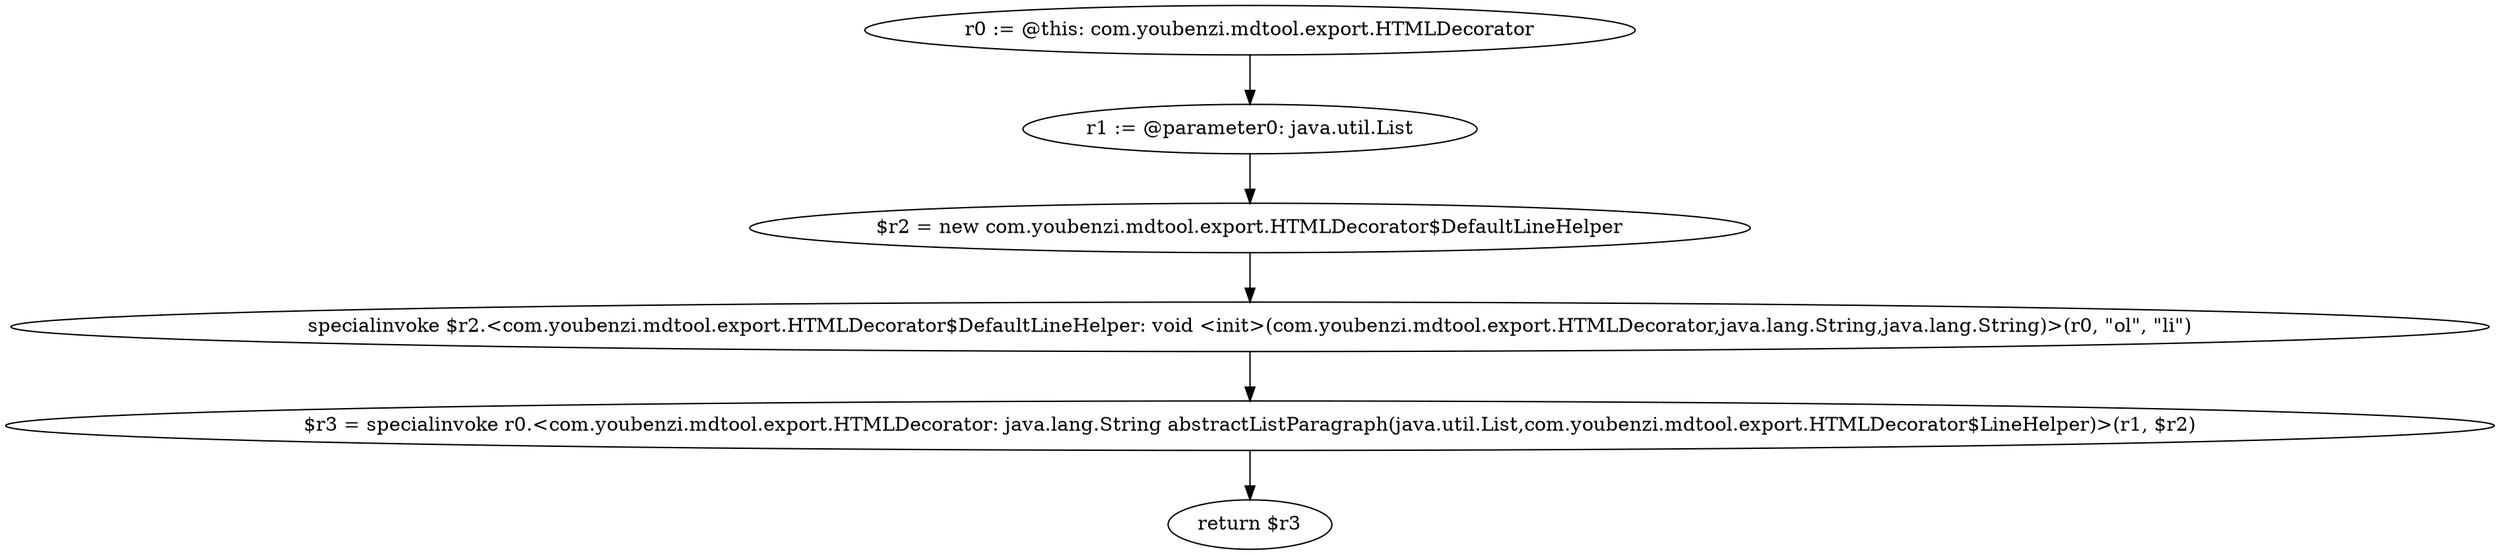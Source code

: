 digraph "unitGraph" {
    "r0 := @this: com.youbenzi.mdtool.export.HTMLDecorator"
    "r1 := @parameter0: java.util.List"
    "$r2 = new com.youbenzi.mdtool.export.HTMLDecorator$DefaultLineHelper"
    "specialinvoke $r2.<com.youbenzi.mdtool.export.HTMLDecorator$DefaultLineHelper: void <init>(com.youbenzi.mdtool.export.HTMLDecorator,java.lang.String,java.lang.String)>(r0, \"ol\", \"li\")"
    "$r3 = specialinvoke r0.<com.youbenzi.mdtool.export.HTMLDecorator: java.lang.String abstractListParagraph(java.util.List,com.youbenzi.mdtool.export.HTMLDecorator$LineHelper)>(r1, $r2)"
    "return $r3"
    "r0 := @this: com.youbenzi.mdtool.export.HTMLDecorator"->"r1 := @parameter0: java.util.List";
    "r1 := @parameter0: java.util.List"->"$r2 = new com.youbenzi.mdtool.export.HTMLDecorator$DefaultLineHelper";
    "$r2 = new com.youbenzi.mdtool.export.HTMLDecorator$DefaultLineHelper"->"specialinvoke $r2.<com.youbenzi.mdtool.export.HTMLDecorator$DefaultLineHelper: void <init>(com.youbenzi.mdtool.export.HTMLDecorator,java.lang.String,java.lang.String)>(r0, \"ol\", \"li\")";
    "specialinvoke $r2.<com.youbenzi.mdtool.export.HTMLDecorator$DefaultLineHelper: void <init>(com.youbenzi.mdtool.export.HTMLDecorator,java.lang.String,java.lang.String)>(r0, \"ol\", \"li\")"->"$r3 = specialinvoke r0.<com.youbenzi.mdtool.export.HTMLDecorator: java.lang.String abstractListParagraph(java.util.List,com.youbenzi.mdtool.export.HTMLDecorator$LineHelper)>(r1, $r2)";
    "$r3 = specialinvoke r0.<com.youbenzi.mdtool.export.HTMLDecorator: java.lang.String abstractListParagraph(java.util.List,com.youbenzi.mdtool.export.HTMLDecorator$LineHelper)>(r1, $r2)"->"return $r3";
}
